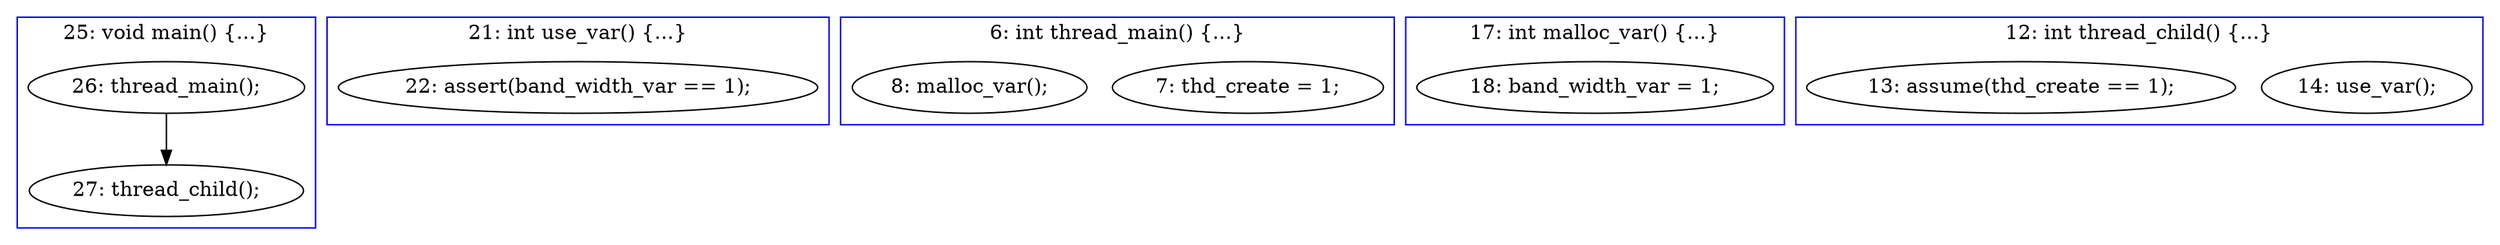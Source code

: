digraph PartialOrder {
	compound = true
	"26: thread_main();" -> "27: thread_child();"
	subgraph cluster3 {
		label = "21: int use_var() {...}"
		color = blue
		"22: assert(band_width_var == 1);"  [label = "22: assert(band_width_var == 1);"]
	}
	subgraph cluster2 {
		label = "6: int thread_main() {...}"
		color = blue
		"7: thd_create = 1;"  [label = "7: thd_create = 1;"]
		"8: malloc_var();"  [label = "8: malloc_var();"]
	}
	subgraph cluster4 {
		label = "17: int malloc_var() {...}"
		color = blue
		"18: band_width_var = 1;"  [label = "18: band_width_var = 1;"]
	}
	subgraph cluster5 {
		label = "12: int thread_child() {...}"
		color = blue
		"14: use_var();"  [label = "14: use_var();"]
		"13: assume(thd_create == 1);"  [label = "13: assume(thd_create == 1);"]
	}
	subgraph cluster1 {
		label = "25: void main() {...}"
		color = blue
		"27: thread_child();"  [label = "27: thread_child();"]
		"26: thread_main();"  [label = "26: thread_main();"]
	}
}